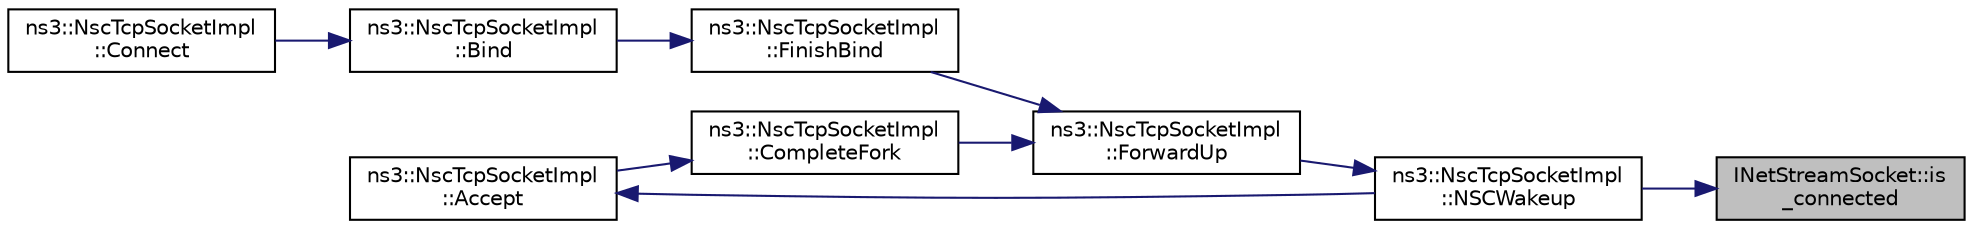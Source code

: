 digraph "INetStreamSocket::is_connected"
{
 // LATEX_PDF_SIZE
  edge [fontname="Helvetica",fontsize="10",labelfontname="Helvetica",labelfontsize="10"];
  node [fontname="Helvetica",fontsize="10",shape=record];
  rankdir="RL";
  Node1 [label="INetStreamSocket::is\l_connected",height=0.2,width=0.4,color="black", fillcolor="grey75", style="filled", fontcolor="black",tooltip="Check the connection state."];
  Node1 -> Node2 [dir="back",color="midnightblue",fontsize="10",style="solid",fontname="Helvetica"];
  Node2 [label="ns3::NscTcpSocketImpl\l::NSCWakeup",height=0.2,width=0.4,color="black", fillcolor="white", style="filled",URL="$classns3_1_1_nsc_tcp_socket_impl.html#aa5ec88a8104a8bae88dcb38cf32d5979",tooltip="Called by NscTcpSocketImpl::ForwardUp()"];
  Node2 -> Node3 [dir="back",color="midnightblue",fontsize="10",style="solid",fontname="Helvetica"];
  Node3 [label="ns3::NscTcpSocketImpl\l::ForwardUp",height=0.2,width=0.4,color="black", fillcolor="white", style="filled",URL="$classns3_1_1_nsc_tcp_socket_impl.html#a39838d4cdb10b8ff73d7afdbcdc96b8b",tooltip="Called by the L3 protocol when it received a packet to pass on to TCP."];
  Node3 -> Node4 [dir="back",color="midnightblue",fontsize="10",style="solid",fontname="Helvetica"];
  Node4 [label="ns3::NscTcpSocketImpl\l::CompleteFork",height=0.2,width=0.4,color="black", fillcolor="white", style="filled",URL="$classns3_1_1_nsc_tcp_socket_impl.html#a97c12e4b7625d21acce2bee3abfd87c4",tooltip="Complete the Fork operations (after a connection has been accepted)"];
  Node4 -> Node5 [dir="back",color="midnightblue",fontsize="10",style="solid",fontname="Helvetica"];
  Node5 [label="ns3::NscTcpSocketImpl\l::Accept",height=0.2,width=0.4,color="black", fillcolor="white", style="filled",URL="$classns3_1_1_nsc_tcp_socket_impl.html#a95aacc7321726467d1b0daaf6bbdd986",tooltip="Accept an incoming connection."];
  Node5 -> Node2 [dir="back",color="midnightblue",fontsize="10",style="solid",fontname="Helvetica"];
  Node3 -> Node6 [dir="back",color="midnightblue",fontsize="10",style="solid",fontname="Helvetica"];
  Node6 [label="ns3::NscTcpSocketImpl\l::FinishBind",height=0.2,width=0.4,color="black", fillcolor="white", style="filled",URL="$classns3_1_1_nsc_tcp_socket_impl.html#af1e9f25dc27096602fff1b0f6924d9f7",tooltip="Finish the binding process."];
  Node6 -> Node7 [dir="back",color="midnightblue",fontsize="10",style="solid",fontname="Helvetica"];
  Node7 [label="ns3::NscTcpSocketImpl\l::Bind",height=0.2,width=0.4,color="black", fillcolor="white", style="filled",URL="$classns3_1_1_nsc_tcp_socket_impl.html#add7339ac92d543a676f9b718bbc80c37",tooltip="Allocate a local IPv4 endpoint for this socket."];
  Node7 -> Node8 [dir="back",color="midnightblue",fontsize="10",style="solid",fontname="Helvetica"];
  Node8 [label="ns3::NscTcpSocketImpl\l::Connect",height=0.2,width=0.4,color="black", fillcolor="white", style="filled",URL="$classns3_1_1_nsc_tcp_socket_impl.html#a10d599daaff9c3b7a1e93716e850ed97",tooltip="Initiate a connection to a remote host."];
}

